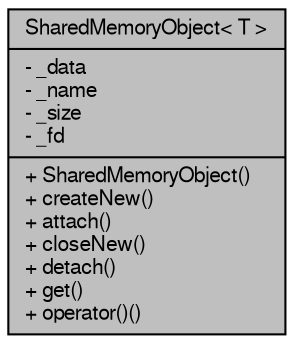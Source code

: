 digraph "SharedMemoryObject&lt; T &gt;"
{
  edge [fontname="FreeSans",fontsize="10",labelfontname="FreeSans",labelfontsize="10"];
  node [fontname="FreeSans",fontsize="10",shape=record];
  Node1 [label="{SharedMemoryObject\< T \>\n|- _data\l- _name\l- _size\l- _fd\l|+ SharedMemoryObject()\l+ createNew()\l+ attach()\l+ closeNew()\l+ detach()\l+ get()\l+ operator()()\l}",height=0.2,width=0.4,color="black", fillcolor="grey75", style="filled", fontcolor="black"];
}
